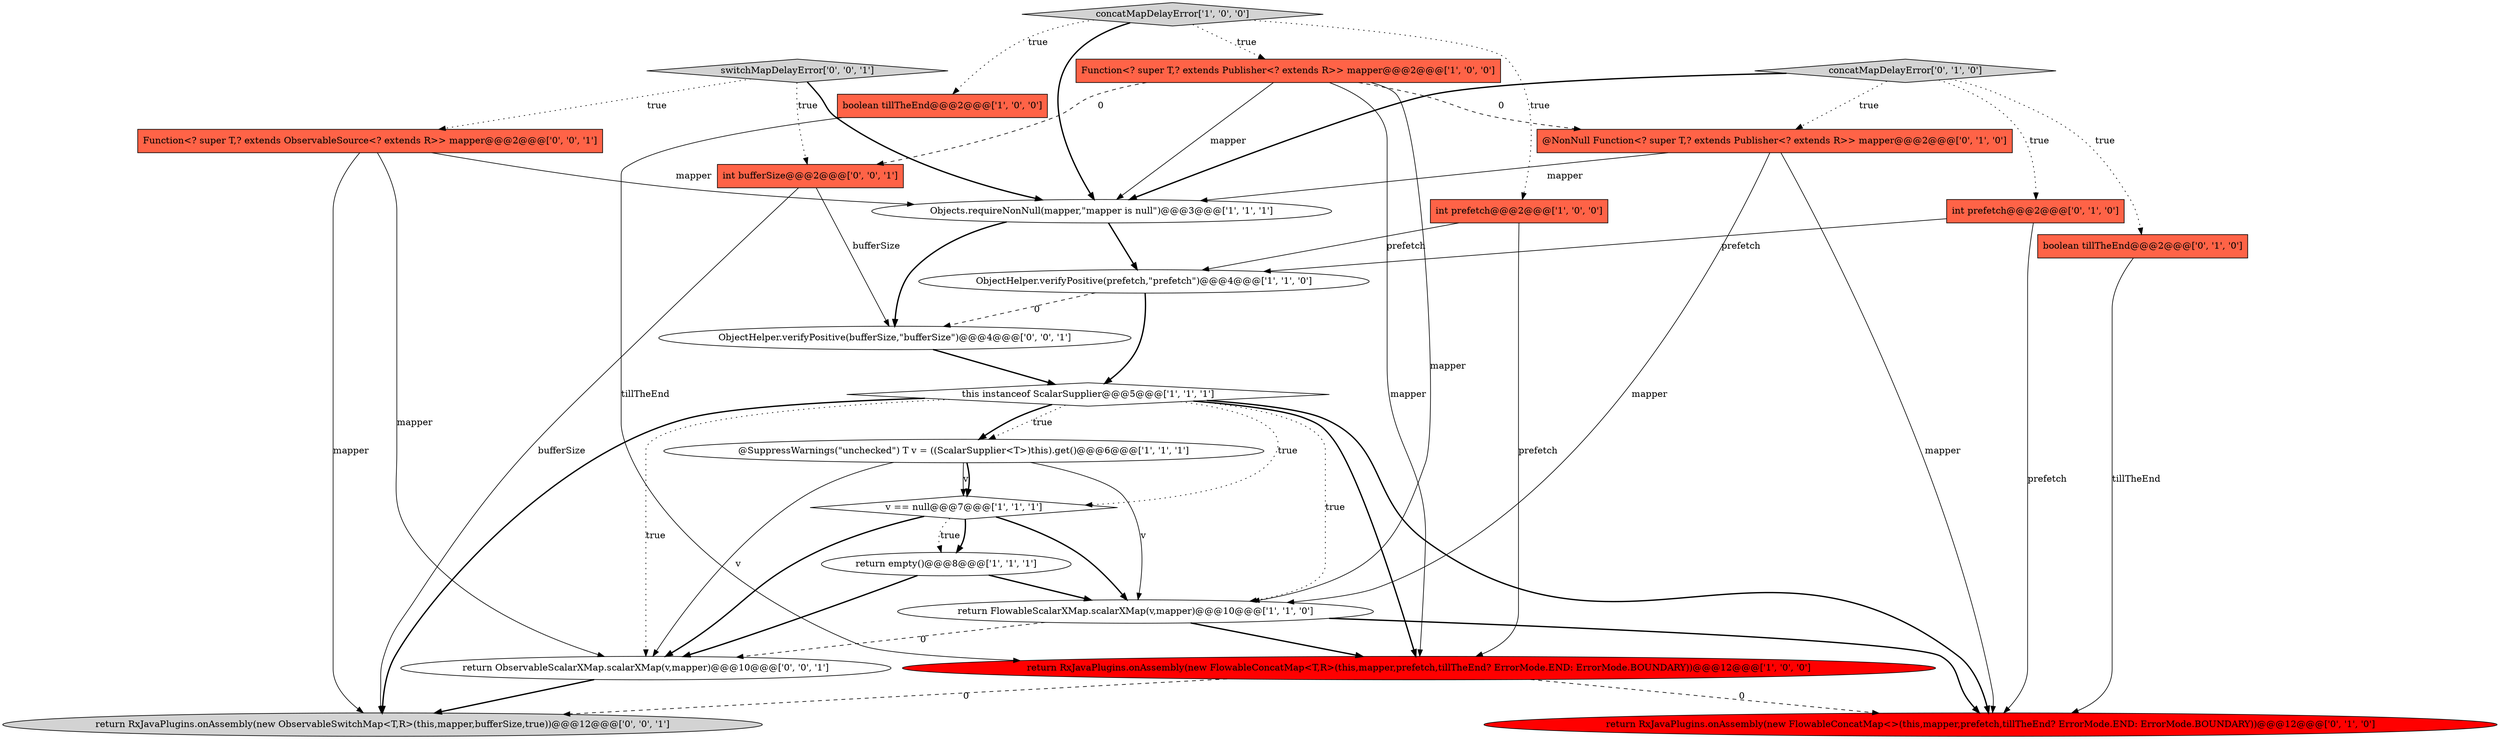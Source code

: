 digraph {
8 [style = filled, label = "return RxJavaPlugins.onAssembly(new FlowableConcatMap<T,R>(this,mapper,prefetch,tillTheEnd? ErrorMode.END: ErrorMode.BOUNDARY))@@@12@@@['1', '0', '0']", fillcolor = red, shape = ellipse image = "AAA1AAABBB1BBB"];
9 [style = filled, label = "ObjectHelper.verifyPositive(prefetch,\"prefetch\")@@@4@@@['1', '1', '0']", fillcolor = white, shape = ellipse image = "AAA0AAABBB1BBB"];
18 [style = filled, label = "Function<? super T,? extends ObservableSource<? extends R>> mapper@@@2@@@['0', '0', '1']", fillcolor = tomato, shape = box image = "AAA0AAABBB3BBB"];
1 [style = filled, label = "v == null@@@7@@@['1', '1', '1']", fillcolor = white, shape = diamond image = "AAA0AAABBB1BBB"];
4 [style = filled, label = "boolean tillTheEnd@@@2@@@['1', '0', '0']", fillcolor = tomato, shape = box image = "AAA0AAABBB1BBB"];
14 [style = filled, label = "concatMapDelayError['0', '1', '0']", fillcolor = lightgray, shape = diamond image = "AAA0AAABBB2BBB"];
10 [style = filled, label = "@SuppressWarnings(\"unchecked\") T v = ((ScalarSupplier<T>)this).get()@@@6@@@['1', '1', '1']", fillcolor = white, shape = ellipse image = "AAA0AAABBB1BBB"];
17 [style = filled, label = "ObjectHelper.verifyPositive(bufferSize,\"bufferSize\")@@@4@@@['0', '0', '1']", fillcolor = white, shape = ellipse image = "AAA0AAABBB3BBB"];
21 [style = filled, label = "int bufferSize@@@2@@@['0', '0', '1']", fillcolor = tomato, shape = box image = "AAA0AAABBB3BBB"];
0 [style = filled, label = "this instanceof ScalarSupplier@@@5@@@['1', '1', '1']", fillcolor = white, shape = diamond image = "AAA0AAABBB1BBB"];
16 [style = filled, label = "@NonNull Function<? super T,? extends Publisher<? extends R>> mapper@@@2@@@['0', '1', '0']", fillcolor = tomato, shape = box image = "AAA1AAABBB2BBB"];
22 [style = filled, label = "switchMapDelayError['0', '0', '1']", fillcolor = lightgray, shape = diamond image = "AAA0AAABBB3BBB"];
7 [style = filled, label = "return FlowableScalarXMap.scalarXMap(v,mapper)@@@10@@@['1', '1', '0']", fillcolor = white, shape = ellipse image = "AAA0AAABBB1BBB"];
20 [style = filled, label = "return ObservableScalarXMap.scalarXMap(v,mapper)@@@10@@@['0', '0', '1']", fillcolor = white, shape = ellipse image = "AAA0AAABBB3BBB"];
11 [style = filled, label = "concatMapDelayError['1', '0', '0']", fillcolor = lightgray, shape = diamond image = "AAA0AAABBB1BBB"];
3 [style = filled, label = "Objects.requireNonNull(mapper,\"mapper is null\")@@@3@@@['1', '1', '1']", fillcolor = white, shape = ellipse image = "AAA0AAABBB1BBB"];
13 [style = filled, label = "int prefetch@@@2@@@['0', '1', '0']", fillcolor = tomato, shape = box image = "AAA0AAABBB2BBB"];
5 [style = filled, label = "Function<? super T,? extends Publisher<? extends R>> mapper@@@2@@@['1', '0', '0']", fillcolor = tomato, shape = box image = "AAA1AAABBB1BBB"];
2 [style = filled, label = "int prefetch@@@2@@@['1', '0', '0']", fillcolor = tomato, shape = box image = "AAA0AAABBB1BBB"];
12 [style = filled, label = "boolean tillTheEnd@@@2@@@['0', '1', '0']", fillcolor = tomato, shape = box image = "AAA0AAABBB2BBB"];
19 [style = filled, label = "return RxJavaPlugins.onAssembly(new ObservableSwitchMap<T,R>(this,mapper,bufferSize,true))@@@12@@@['0', '0', '1']", fillcolor = lightgray, shape = ellipse image = "AAA0AAABBB3BBB"];
6 [style = filled, label = "return empty()@@@8@@@['1', '1', '1']", fillcolor = white, shape = ellipse image = "AAA0AAABBB1BBB"];
15 [style = filled, label = "return RxJavaPlugins.onAssembly(new FlowableConcatMap<>(this,mapper,prefetch,tillTheEnd? ErrorMode.END: ErrorMode.BOUNDARY))@@@12@@@['0', '1', '0']", fillcolor = red, shape = ellipse image = "AAA1AAABBB2BBB"];
22->21 [style = dotted, label="true"];
14->3 [style = bold, label=""];
8->19 [style = dashed, label="0"];
21->19 [style = solid, label="bufferSize"];
5->8 [style = solid, label="mapper"];
22->18 [style = dotted, label="true"];
9->0 [style = bold, label=""];
14->12 [style = dotted, label="true"];
0->10 [style = dotted, label="true"];
0->19 [style = bold, label=""];
18->20 [style = solid, label="mapper"];
8->15 [style = dashed, label="0"];
21->17 [style = solid, label="bufferSize"];
1->20 [style = bold, label=""];
0->20 [style = dotted, label="true"];
7->20 [style = dashed, label="0"];
5->7 [style = solid, label="mapper"];
11->5 [style = dotted, label="true"];
5->3 [style = solid, label="mapper"];
16->3 [style = solid, label="mapper"];
11->4 [style = dotted, label="true"];
7->8 [style = bold, label=""];
1->7 [style = bold, label=""];
0->15 [style = bold, label=""];
18->19 [style = solid, label="mapper"];
14->13 [style = dotted, label="true"];
5->16 [style = dashed, label="0"];
3->9 [style = bold, label=""];
6->20 [style = bold, label=""];
22->3 [style = bold, label=""];
14->16 [style = dotted, label="true"];
4->8 [style = solid, label="tillTheEnd"];
0->10 [style = bold, label=""];
11->2 [style = dotted, label="true"];
1->6 [style = bold, label=""];
17->0 [style = bold, label=""];
2->8 [style = solid, label="prefetch"];
11->3 [style = bold, label=""];
13->15 [style = solid, label="prefetch"];
9->17 [style = dashed, label="0"];
0->8 [style = bold, label=""];
10->7 [style = solid, label="v"];
12->15 [style = solid, label="tillTheEnd"];
5->21 [style = dashed, label="0"];
16->7 [style = solid, label="mapper"];
7->15 [style = bold, label=""];
3->17 [style = bold, label=""];
1->6 [style = dotted, label="true"];
6->7 [style = bold, label=""];
20->19 [style = bold, label=""];
2->9 [style = solid, label="prefetch"];
10->1 [style = bold, label=""];
18->3 [style = solid, label="mapper"];
10->20 [style = solid, label="v"];
10->1 [style = solid, label="v"];
13->9 [style = solid, label="prefetch"];
0->7 [style = dotted, label="true"];
0->1 [style = dotted, label="true"];
16->15 [style = solid, label="mapper"];
}
